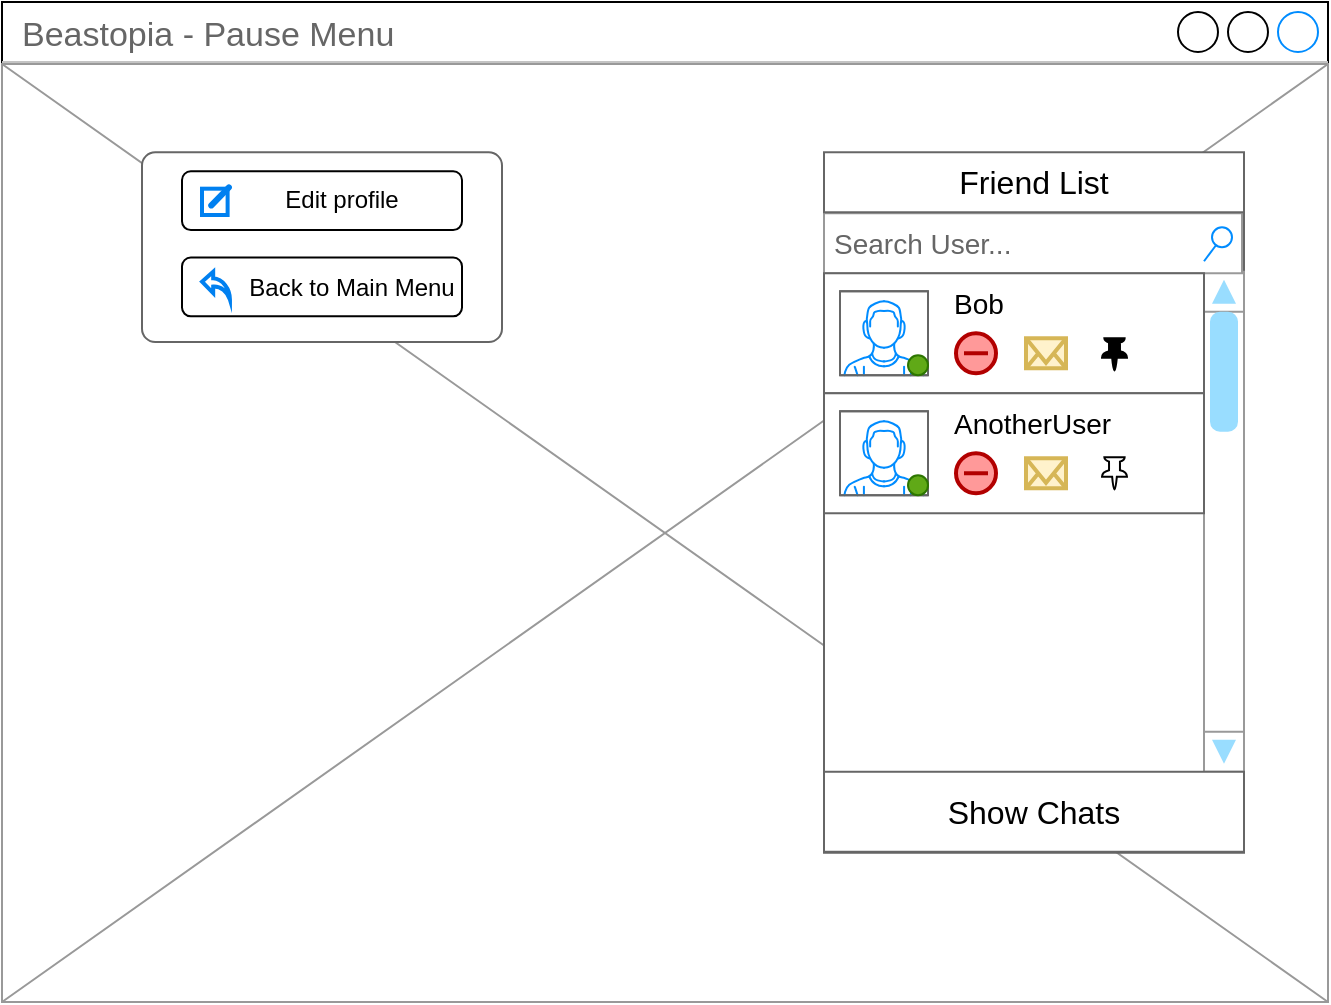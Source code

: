 <mxfile version="21.2.1" type="device">
  <diagram name="Seite-1" id="H4dnET5y3kq9Uj_0xYnW">
    <mxGraphModel dx="1176" dy="679" grid="1" gridSize="10" guides="1" tooltips="1" connect="1" arrows="1" fold="1" page="1" pageScale="1" pageWidth="827" pageHeight="1169" math="0" shadow="0">
      <root>
        <mxCell id="0" />
        <mxCell id="1" parent="0" />
        <mxCell id="x4HQOs81i4ZzoBwpDJL2-1" value="Beastopia - Pause Menu" style="strokeWidth=1;shadow=0;dashed=0;align=center;html=1;shape=mxgraph.mockup.containers.window;align=left;verticalAlign=top;spacingLeft=8;strokeColor2=#008cff;strokeColor3=#c4c4c4;fontColor=#666666;mainText=;fontSize=17;labelBackgroundColor=none;whiteSpace=wrap;" parent="1" vertex="1">
          <mxGeometry x="82" y="40" width="663" height="500" as="geometry" />
        </mxCell>
        <mxCell id="x4HQOs81i4ZzoBwpDJL2-2" value="" style="verticalLabelPosition=bottom;shadow=0;dashed=0;align=center;html=1;verticalAlign=top;strokeWidth=1;shape=mxgraph.mockup.graphics.simpleIcon;strokeColor=#999999;" parent="1" vertex="1">
          <mxGeometry x="82" y="71" width="663" height="469" as="geometry" />
        </mxCell>
        <mxCell id="x4HQOs81i4ZzoBwpDJL2-3" value="" style="rounded=1;whiteSpace=wrap;html=1;arcSize=7;strokeColor=#666666;" parent="1" vertex="1">
          <mxGeometry x="152" y="115.13" width="180" height="94.87" as="geometry" />
        </mxCell>
        <mxCell id="x4HQOs81i4ZzoBwpDJL2-4" value="&lt;p style=&quot;line-height: 20%;&quot;&gt;&lt;br&gt;&lt;/p&gt;" style="strokeWidth=1;shadow=0;dashed=0;align=center;html=1;shape=mxgraph.mockup.text.textBox;fontColor=#666666;align=left;fontSize=17;spacingLeft=4;spacingTop=-3;whiteSpace=wrap;strokeColor=#666666;mainText=" parent="1" vertex="1">
          <mxGeometry x="493" y="145.13" width="210" height="320.25" as="geometry" />
        </mxCell>
        <mxCell id="x4HQOs81i4ZzoBwpDJL2-5" value="" style="verticalLabelPosition=bottom;shadow=0;dashed=0;align=center;html=1;verticalAlign=top;strokeWidth=1;shape=mxgraph.mockup.navigation.scrollBar;strokeColor=#999999;barPos=100;fillColor2=#99ddff;strokeColor2=none;direction=north;" parent="1" vertex="1">
          <mxGeometry x="683" y="174.88" width="20" height="250" as="geometry" />
        </mxCell>
        <mxCell id="x4HQOs81i4ZzoBwpDJL2-6" value="&lt;font style=&quot;font-size: 14px;&quot;&gt;Search User...&lt;/font&gt;" style="strokeWidth=1;shadow=0;dashed=0;align=center;html=1;shape=mxgraph.mockup.forms.searchBox;strokeColor=#999999;mainText=;strokeColor2=#008cff;fontColor=#666666;fontSize=17;align=left;spacingLeft=3;whiteSpace=wrap;" parent="1" vertex="1">
          <mxGeometry x="493" y="145.63" width="209" height="30" as="geometry" />
        </mxCell>
        <mxCell id="x4HQOs81i4ZzoBwpDJL2-7" value="" style="strokeWidth=1;shadow=0;dashed=0;align=center;html=1;shape=mxgraph.mockup.text.textBox;fontColor=#666666;align=left;fontSize=17;spacingLeft=4;spacingTop=-3;strokeColor=#666666;mainText=;whiteSpace=wrap;" parent="1" vertex="1">
          <mxGeometry x="493" y="115.13" width="210" height="30" as="geometry" />
        </mxCell>
        <mxCell id="x4HQOs81i4ZzoBwpDJL2-8" value="" style="rounded=0;whiteSpace=wrap;html=1;strokeColor=#666666;" parent="1" vertex="1">
          <mxGeometry x="493" y="175.63" width="190" height="60" as="geometry" />
        </mxCell>
        <mxCell id="x4HQOs81i4ZzoBwpDJL2-9" value="&lt;p style=&quot;line-height: 120%;&quot;&gt;&lt;span style=&quot;font-size: 14px;&quot;&gt;Bob&lt;/span&gt;&lt;/p&gt;" style="text;html=1;strokeColor=none;fillColor=none;align=left;verticalAlign=middle;whiteSpace=wrap;rounded=0;" parent="1" vertex="1">
          <mxGeometry x="556" y="184.63" width="98" height="12.5" as="geometry" />
        </mxCell>
        <mxCell id="x4HQOs81i4ZzoBwpDJL2-10" value="" style="html=1;verticalLabelPosition=bottom;align=center;labelBackgroundColor=#ffffff;verticalAlign=top;strokeWidth=2;shadow=0;dashed=0;shape=mxgraph.ios7.icons.mail;fillColor=#fff2cc;strokeColor=#d6b656;" parent="1" vertex="1">
          <mxGeometry x="594" y="208.13" width="20" height="15" as="geometry" />
        </mxCell>
        <mxCell id="x4HQOs81i4ZzoBwpDJL2-11" value="" style="verticalLabelPosition=bottom;shadow=0;dashed=0;align=center;html=1;verticalAlign=top;strokeWidth=1;shape=mxgraph.mockup.containers.userMale;strokeColor=#666666;strokeColor2=#008cff;" parent="1" vertex="1">
          <mxGeometry x="501" y="184.63" width="44" height="42" as="geometry" />
        </mxCell>
        <mxCell id="x4HQOs81i4ZzoBwpDJL2-12" value="" style="ellipse;whiteSpace=wrap;html=1;aspect=fixed;fillColor=#60a917;fontColor=#ffffff;strokeColor=#2D7600;" parent="1" vertex="1">
          <mxGeometry x="535" y="216.63" width="10" height="10" as="geometry" />
        </mxCell>
        <mxCell id="x4HQOs81i4ZzoBwpDJL2-13" value="" style="html=1;verticalLabelPosition=bottom;align=center;labelBackgroundColor=#ffffff;verticalAlign=top;strokeWidth=2;strokeColor=#B20000;shadow=0;dashed=0;shape=mxgraph.ios7.icons.delete;fillColor=#FF9999;fontColor=#ffffff;" parent="1" vertex="1">
          <mxGeometry x="559" y="205.63" width="20" height="20" as="geometry" />
        </mxCell>
        <mxCell id="x4HQOs81i4ZzoBwpDJL2-14" value="" style="strokeWidth=1;shadow=0;dashed=0;align=center;html=1;shape=mxgraph.mockup.text.textBox;fontColor=#666666;align=left;fontSize=17;spacingLeft=4;spacingTop=-3;whiteSpace=wrap;strokeColor=#666666;mainText=" parent="1" vertex="1">
          <mxGeometry x="493" y="424.88" width="210" height="40" as="geometry" />
        </mxCell>
        <mxCell id="x4HQOs81i4ZzoBwpDJL2-15" value="Friend List" style="text;html=1;strokeColor=none;fillColor=none;align=center;verticalAlign=middle;whiteSpace=wrap;rounded=0;fontSize=16;" parent="1" vertex="1">
          <mxGeometry x="525.5" y="114.63" width="144" height="30" as="geometry" />
        </mxCell>
        <mxCell id="x4HQOs81i4ZzoBwpDJL2-16" value="Show Chats" style="text;html=1;strokeColor=none;fillColor=none;align=center;verticalAlign=middle;whiteSpace=wrap;rounded=0;fontSize=16;" parent="1" vertex="1">
          <mxGeometry x="526" y="429.88" width="144" height="30" as="geometry" />
        </mxCell>
        <mxCell id="x4HQOs81i4ZzoBwpDJL2-17" value="" style="rounded=0;whiteSpace=wrap;html=1;strokeColor=#666666;" parent="1" vertex="1">
          <mxGeometry x="493" y="235.63" width="190" height="60" as="geometry" />
        </mxCell>
        <mxCell id="x4HQOs81i4ZzoBwpDJL2-18" value="&lt;p style=&quot;line-height: 120%;&quot;&gt;&lt;span style=&quot;font-size: 14px;&quot;&gt;AnotherUser&lt;/span&gt;&lt;/p&gt;" style="text;html=1;strokeColor=none;fillColor=none;align=left;verticalAlign=middle;whiteSpace=wrap;rounded=0;" parent="1" vertex="1">
          <mxGeometry x="556" y="244.63" width="98" height="12.5" as="geometry" />
        </mxCell>
        <mxCell id="x4HQOs81i4ZzoBwpDJL2-19" value="" style="html=1;verticalLabelPosition=bottom;align=center;labelBackgroundColor=#ffffff;verticalAlign=top;strokeWidth=2;shadow=0;dashed=0;shape=mxgraph.ios7.icons.mail;fillColor=#fff2cc;strokeColor=#d6b656;" parent="1" vertex="1">
          <mxGeometry x="594" y="268.13" width="20" height="15" as="geometry" />
        </mxCell>
        <mxCell id="x4HQOs81i4ZzoBwpDJL2-20" value="" style="verticalLabelPosition=bottom;shadow=0;dashed=0;align=center;html=1;verticalAlign=top;strokeWidth=1;shape=mxgraph.mockup.containers.userMale;strokeColor=#666666;strokeColor2=#008cff;" parent="1" vertex="1">
          <mxGeometry x="501" y="244.63" width="44" height="42" as="geometry" />
        </mxCell>
        <mxCell id="x4HQOs81i4ZzoBwpDJL2-21" value="" style="ellipse;whiteSpace=wrap;html=1;aspect=fixed;fillColor=#60a917;fontColor=#ffffff;strokeColor=#2D7600;" parent="1" vertex="1">
          <mxGeometry x="535" y="276.63" width="10" height="10" as="geometry" />
        </mxCell>
        <mxCell id="x4HQOs81i4ZzoBwpDJL2-22" value="" style="html=1;verticalLabelPosition=bottom;align=center;labelBackgroundColor=#ffffff;verticalAlign=top;strokeWidth=2;strokeColor=#B20000;shadow=0;dashed=0;shape=mxgraph.ios7.icons.delete;fillColor=#FF9999;fontColor=#ffffff;" parent="1" vertex="1">
          <mxGeometry x="559" y="265.63" width="20" height="20" as="geometry" />
        </mxCell>
        <mxCell id="x4HQOs81i4ZzoBwpDJL2-23" value="" style="rounded=1;whiteSpace=wrap;html=1;" parent="1" vertex="1">
          <mxGeometry x="172" y="124.63" width="140" height="29.37" as="geometry" />
        </mxCell>
        <mxCell id="x4HQOs81i4ZzoBwpDJL2-24" value="Edit profile" style="text;html=1;strokeColor=none;fillColor=none;align=center;verticalAlign=middle;whiteSpace=wrap;rounded=0;" parent="1" vertex="1">
          <mxGeometry x="202" y="124" width="100" height="30" as="geometry" />
        </mxCell>
        <mxCell id="x4HQOs81i4ZzoBwpDJL2-25" value="" style="html=1;verticalLabelPosition=bottom;align=center;labelBackgroundColor=#ffffff;verticalAlign=top;strokeWidth=2;strokeColor=#0080F0;shadow=0;dashed=0;shape=mxgraph.ios7.icons.edit;" parent="1" vertex="1">
          <mxGeometry x="182" y="132.12" width="14" height="14.38" as="geometry" />
        </mxCell>
        <mxCell id="x4HQOs81i4ZzoBwpDJL2-26" value="" style="sketch=0;pointerEvents=1;shadow=0;dashed=0;html=1;labelPosition=center;verticalLabelPosition=bottom;verticalAlign=top;outlineConnect=0;align=center;shape=mxgraph.office.concepts.pin;fillColor=#000000;" parent="1" vertex="1">
          <mxGeometry x="632" y="208.13" width="12.5" height="16" as="geometry" />
        </mxCell>
        <mxCell id="x4HQOs81i4ZzoBwpDJL2-27" value="" style="sketch=0;pointerEvents=1;shadow=0;dashed=0;html=1;labelPosition=center;verticalLabelPosition=bottom;verticalAlign=top;outlineConnect=0;align=center;shape=mxgraph.office.concepts.pin;" parent="1" vertex="1">
          <mxGeometry x="632" y="267.63" width="12.5" height="16" as="geometry" />
        </mxCell>
        <mxCell id="jmZ469wgMTGkXS_ZTJqA-1" value="" style="rounded=1;whiteSpace=wrap;html=1;" vertex="1" parent="1">
          <mxGeometry x="172" y="167.76" width="140" height="29.37" as="geometry" />
        </mxCell>
        <mxCell id="jmZ469wgMTGkXS_ZTJqA-2" value="Back to Main Menu" style="text;html=1;strokeColor=none;fillColor=none;align=center;verticalAlign=middle;whiteSpace=wrap;rounded=0;" vertex="1" parent="1">
          <mxGeometry x="202" y="167.76" width="110" height="30" as="geometry" />
        </mxCell>
        <mxCell id="jmZ469wgMTGkXS_ZTJqA-5" value="" style="html=1;verticalLabelPosition=bottom;align=center;labelBackgroundColor=#ffffff;verticalAlign=top;strokeWidth=2;strokeColor=#0080F0;shadow=0;dashed=0;shape=mxgraph.ios7.icons.back;" vertex="1" parent="1">
          <mxGeometry x="182" y="174.88" width="14" height="14" as="geometry" />
        </mxCell>
      </root>
    </mxGraphModel>
  </diagram>
</mxfile>

